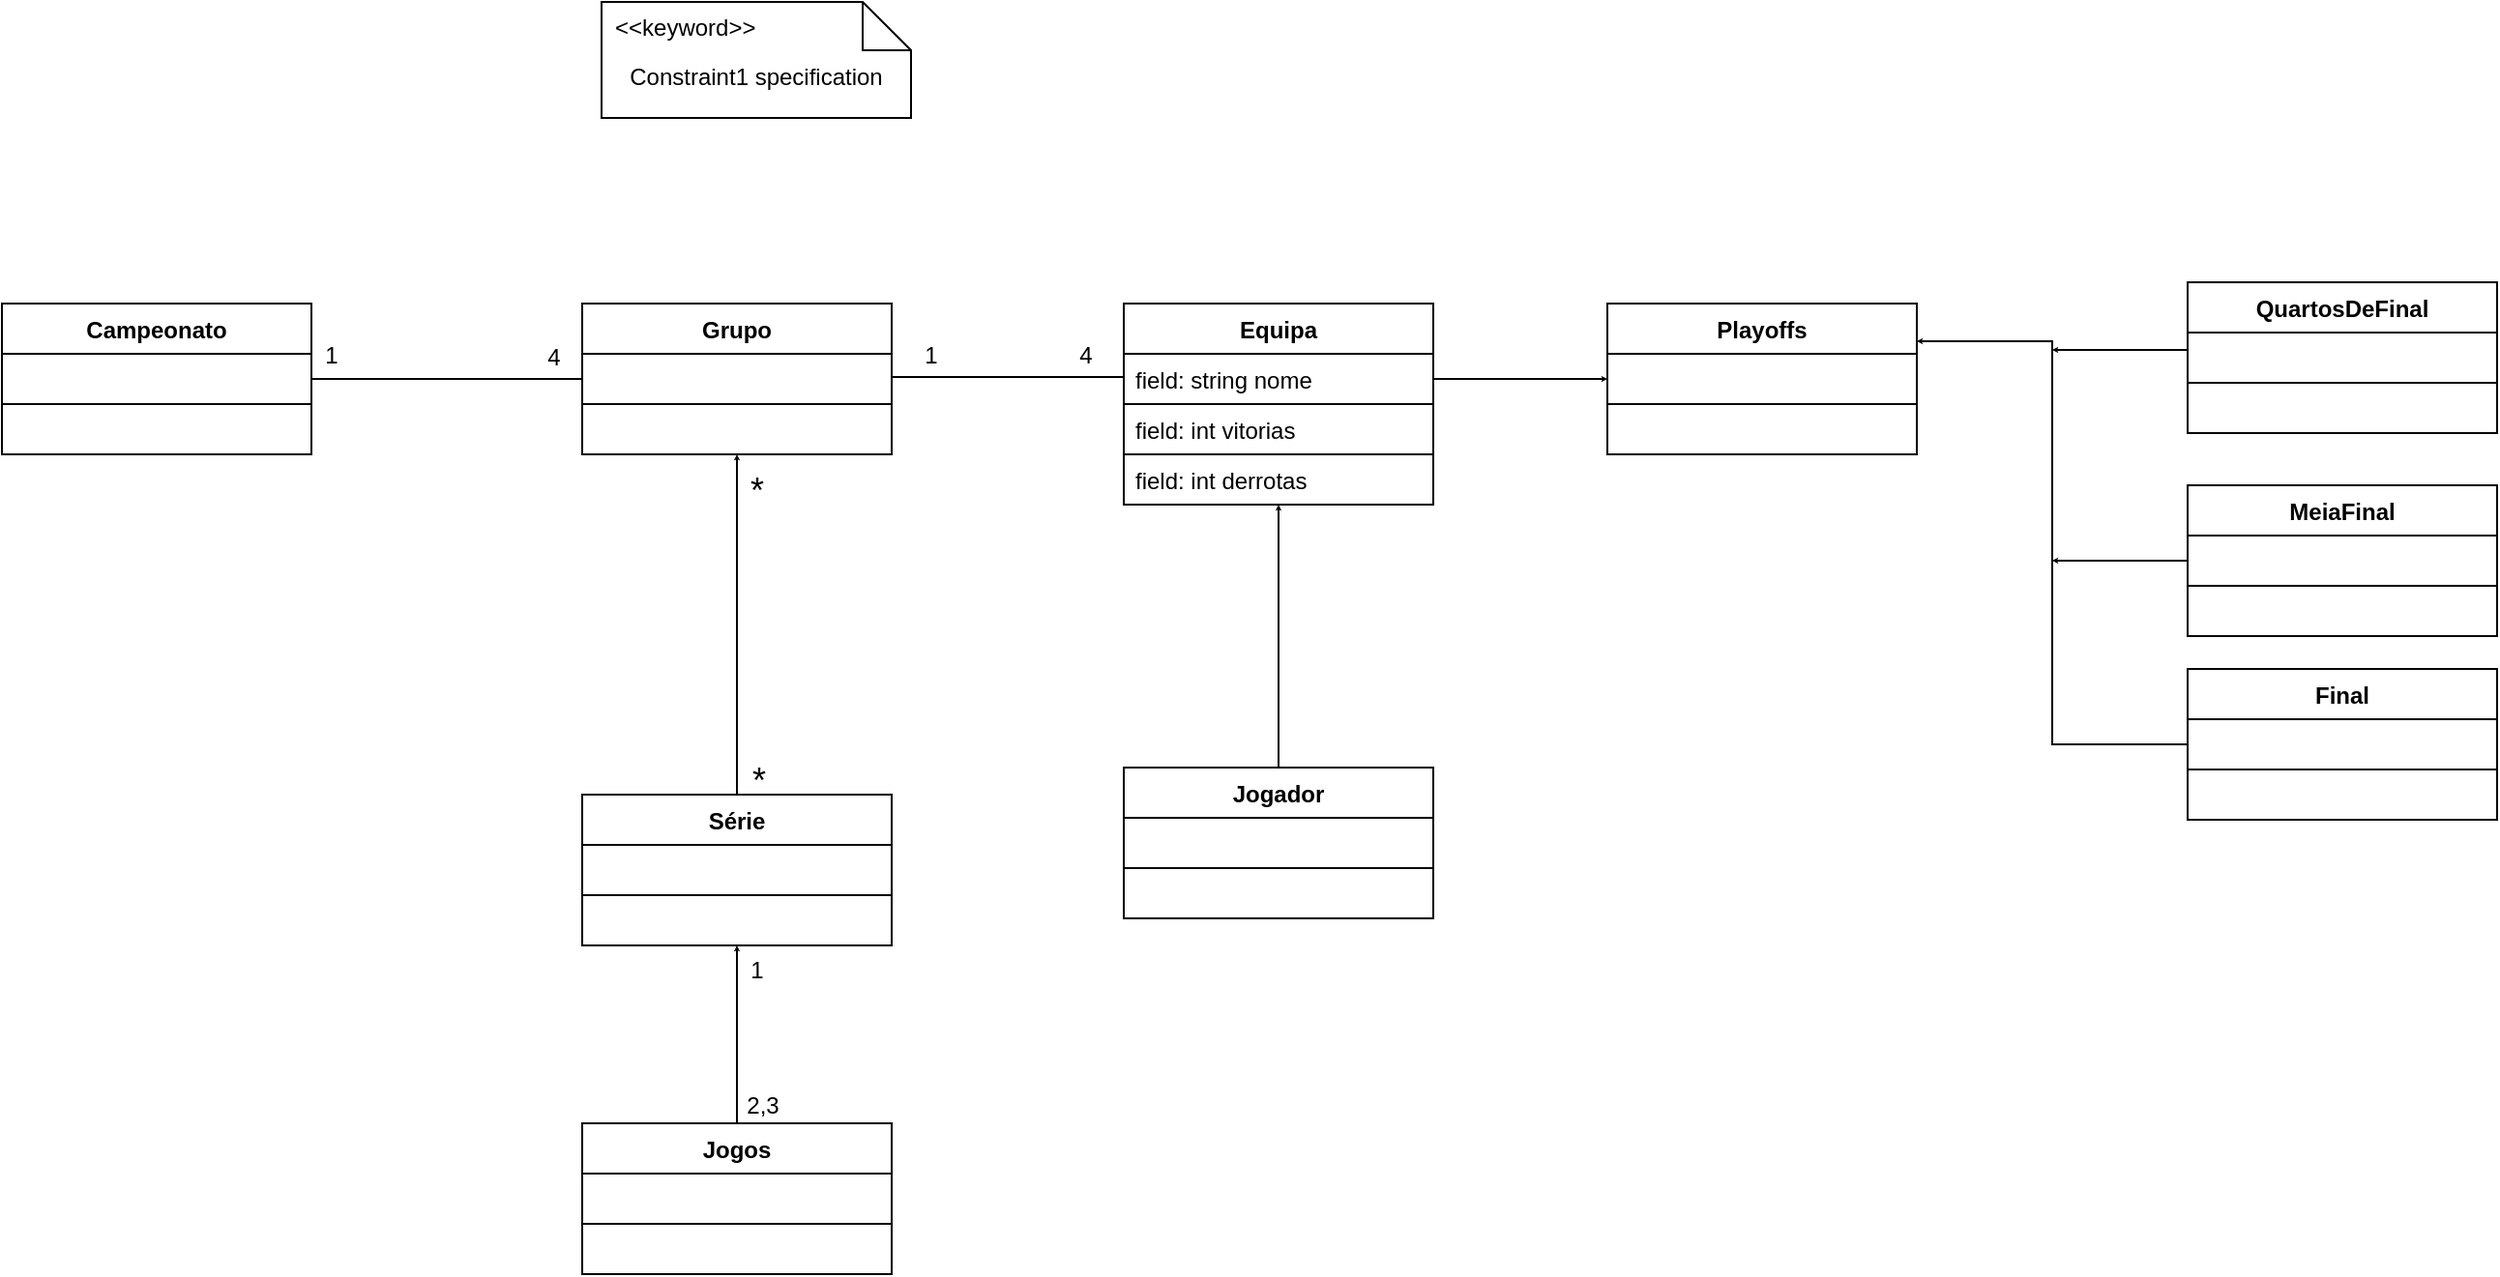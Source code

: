 <mxfile version="22.0.4" type="github">
  <diagram name="Page-1" id="e7e014a7-5840-1c2e-5031-d8a46d1fe8dd">
    <mxGraphModel dx="1360" dy="758" grid="1" gridSize="10" guides="1" tooltips="1" connect="1" arrows="1" fold="1" page="1" pageScale="1" pageWidth="1169" pageHeight="826" background="none" math="0" shadow="0">
      <root>
        <mxCell id="0" />
        <mxCell id="1" parent="0" />
        <mxCell id="9Ka-WZvEReShKsLX9K6u-49" value="Constraint1 specification" style="shape=note2;boundedLbl=1;whiteSpace=wrap;html=1;size=25;verticalAlign=top;align=center;" vertex="1" parent="1">
          <mxGeometry x="460" y="50" width="160" height="60" as="geometry" />
        </mxCell>
        <mxCell id="9Ka-WZvEReShKsLX9K6u-50" value="&lt;&lt;keyword&gt;&gt;" style="resizeWidth=1;part=1;strokeColor=none;fillColor=none;align=left;spacingLeft=5;" vertex="1" parent="9Ka-WZvEReShKsLX9K6u-49">
          <mxGeometry width="160" height="25" relative="1" as="geometry" />
        </mxCell>
        <mxCell id="9Ka-WZvEReShKsLX9K6u-52" value="&lt;div&gt;Campeonato&lt;/div&gt;&lt;div&gt;&lt;br&gt;&lt;/div&gt;" style="swimlane;fontStyle=1;align=center;verticalAlign=top;childLayout=stackLayout;horizontal=1;startSize=26;horizontalStack=0;resizeParent=1;resizeParentMax=0;resizeLast=0;collapsible=1;marginBottom=0;whiteSpace=wrap;html=1;" vertex="1" parent="1">
          <mxGeometry x="150" y="206" width="160" height="78" as="geometry" />
        </mxCell>
        <mxCell id="9Ka-WZvEReShKsLX9K6u-56" style="text;strokeColor=default;fillColor=none;align=left;verticalAlign=top;spacingLeft=4;spacingRight=4;overflow=hidden;rotatable=0;points=[[0,0.5],[1,0.5]];portConstraint=eastwest;whiteSpace=wrap;html=1;" vertex="1" parent="9Ka-WZvEReShKsLX9K6u-52">
          <mxGeometry y="26" width="160" height="26" as="geometry" />
        </mxCell>
        <mxCell id="9Ka-WZvEReShKsLX9K6u-58" style="text;strokeColor=default;fillColor=none;align=left;verticalAlign=top;spacingLeft=4;spacingRight=4;overflow=hidden;rotatable=0;points=[[0,0.5],[1,0.5]];portConstraint=eastwest;whiteSpace=wrap;html=1;" vertex="1" parent="9Ka-WZvEReShKsLX9K6u-52">
          <mxGeometry y="52" width="160" height="26" as="geometry" />
        </mxCell>
        <mxCell id="9Ka-WZvEReShKsLX9K6u-59" value="&lt;div&gt;Grupo&lt;/div&gt;" style="swimlane;fontStyle=1;align=center;verticalAlign=top;childLayout=stackLayout;horizontal=1;startSize=26;horizontalStack=0;resizeParent=1;resizeParentMax=0;resizeLast=0;collapsible=1;marginBottom=0;whiteSpace=wrap;html=1;" vertex="1" parent="1">
          <mxGeometry x="450" y="206" width="160" height="78" as="geometry" />
        </mxCell>
        <mxCell id="9Ka-WZvEReShKsLX9K6u-63" style="text;strokeColor=default;fillColor=none;align=left;verticalAlign=top;spacingLeft=4;spacingRight=4;overflow=hidden;rotatable=0;points=[[0,0.5],[1,0.5]];portConstraint=eastwest;whiteSpace=wrap;html=1;" vertex="1" parent="9Ka-WZvEReShKsLX9K6u-59">
          <mxGeometry y="26" width="160" height="26" as="geometry" />
        </mxCell>
        <mxCell id="9Ka-WZvEReShKsLX9K6u-60" style="text;strokeColor=default;fillColor=none;align=left;verticalAlign=top;spacingLeft=4;spacingRight=4;overflow=hidden;rotatable=0;points=[[0,0.5],[1,0.5]];portConstraint=eastwest;whiteSpace=wrap;html=1;" vertex="1" parent="9Ka-WZvEReShKsLX9K6u-59">
          <mxGeometry y="52" width="160" height="26" as="geometry" />
        </mxCell>
        <mxCell id="9Ka-WZvEReShKsLX9K6u-64" value="" style="line;strokeWidth=1;fillColor=none;align=left;verticalAlign=middle;spacingTop=-1;spacingLeft=3;spacingRight=3;rotatable=0;labelPosition=right;points=[];portConstraint=eastwest;strokeColor=inherit;" vertex="1" parent="1">
          <mxGeometry x="310" y="241" width="140" height="8" as="geometry" />
        </mxCell>
        <mxCell id="9Ka-WZvEReShKsLX9K6u-66" value="1" style="text;html=1;align=center;verticalAlign=middle;resizable=0;points=[];autosize=1;strokeColor=none;fillColor=none;" vertex="1" parent="1">
          <mxGeometry x="305" y="218" width="30" height="30" as="geometry" />
        </mxCell>
        <mxCell id="9Ka-WZvEReShKsLX9K6u-67" value="4" style="text;html=1;align=center;verticalAlign=middle;resizable=0;points=[];autosize=1;strokeColor=none;fillColor=none;" vertex="1" parent="1">
          <mxGeometry x="420" y="219" width="30" height="30" as="geometry" />
        </mxCell>
        <mxCell id="9Ka-WZvEReShKsLX9K6u-68" value="Equipa" style="swimlane;fontStyle=1;align=center;verticalAlign=top;childLayout=stackLayout;horizontal=1;startSize=26;horizontalStack=0;resizeParent=1;resizeParentMax=0;resizeLast=0;collapsible=1;marginBottom=0;whiteSpace=wrap;html=1;" vertex="1" parent="1">
          <mxGeometry x="730" y="206" width="160" height="104" as="geometry" />
        </mxCell>
        <mxCell id="9Ka-WZvEReShKsLX9K6u-70" value="&lt;div&gt;field: string nome&lt;/div&gt;" style="text;strokeColor=default;fillColor=none;align=left;verticalAlign=top;spacingLeft=4;spacingRight=4;overflow=hidden;rotatable=0;points=[[0,0.5],[1,0.5]];portConstraint=eastwest;whiteSpace=wrap;html=1;" vertex="1" parent="9Ka-WZvEReShKsLX9K6u-68">
          <mxGeometry y="26" width="160" height="26" as="geometry" />
        </mxCell>
        <mxCell id="9Ka-WZvEReShKsLX9K6u-69" value="field: int vitorias" style="text;strokeColor=default;fillColor=none;align=left;verticalAlign=top;spacingLeft=4;spacingRight=4;overflow=hidden;rotatable=0;points=[[0,0.5],[1,0.5]];portConstraint=eastwest;whiteSpace=wrap;html=1;" vertex="1" parent="9Ka-WZvEReShKsLX9K6u-68">
          <mxGeometry y="52" width="160" height="26" as="geometry" />
        </mxCell>
        <mxCell id="9Ka-WZvEReShKsLX9K6u-110" value="field: int derrotas" style="text;strokeColor=default;fillColor=none;align=left;verticalAlign=top;spacingLeft=4;spacingRight=4;overflow=hidden;rotatable=0;points=[[0,0.5],[1,0.5]];portConstraint=eastwest;whiteSpace=wrap;html=1;" vertex="1" parent="9Ka-WZvEReShKsLX9K6u-68">
          <mxGeometry y="78" width="160" height="26" as="geometry" />
        </mxCell>
        <mxCell id="9Ka-WZvEReShKsLX9K6u-71" value="" style="line;strokeWidth=1;fillColor=none;align=left;verticalAlign=middle;spacingTop=-1;spacingLeft=3;spacingRight=3;rotatable=0;labelPosition=right;points=[];portConstraint=eastwest;strokeColor=inherit;" vertex="1" parent="1">
          <mxGeometry x="610" y="240" width="120" height="8" as="geometry" />
        </mxCell>
        <mxCell id="9Ka-WZvEReShKsLX9K6u-75" value="&lt;div&gt;1&lt;/div&gt;" style="text;html=1;align=center;verticalAlign=middle;resizable=0;points=[];autosize=1;strokeColor=none;fillColor=none;" vertex="1" parent="1">
          <mxGeometry x="615" y="218" width="30" height="30" as="geometry" />
        </mxCell>
        <mxCell id="9Ka-WZvEReShKsLX9K6u-76" value="4" style="text;html=1;align=center;verticalAlign=middle;resizable=0;points=[];autosize=1;strokeColor=none;fillColor=none;" vertex="1" parent="1">
          <mxGeometry x="695" y="218" width="30" height="30" as="geometry" />
        </mxCell>
        <mxCell id="9Ka-WZvEReShKsLX9K6u-93" style="edgeStyle=orthogonalEdgeStyle;rounded=0;orthogonalLoop=1;jettySize=auto;html=1;entryX=0.5;entryY=1;entryDx=0;entryDy=0;endSize=0;" edge="1" parent="1" source="9Ka-WZvEReShKsLX9K6u-77" target="9Ka-WZvEReShKsLX9K6u-59">
          <mxGeometry relative="1" as="geometry" />
        </mxCell>
        <mxCell id="9Ka-WZvEReShKsLX9K6u-77" value="Série" style="swimlane;fontStyle=1;align=center;verticalAlign=top;childLayout=stackLayout;horizontal=1;startSize=26;horizontalStack=0;resizeParent=1;resizeParentMax=0;resizeLast=0;collapsible=1;marginBottom=0;whiteSpace=wrap;html=1;" vertex="1" parent="1">
          <mxGeometry x="450" y="460" width="160" height="78" as="geometry" />
        </mxCell>
        <mxCell id="9Ka-WZvEReShKsLX9K6u-78" style="text;strokeColor=default;fillColor=none;align=left;verticalAlign=top;spacingLeft=4;spacingRight=4;overflow=hidden;rotatable=0;points=[[0,0.5],[1,0.5]];portConstraint=eastwest;whiteSpace=wrap;html=1;" vertex="1" parent="9Ka-WZvEReShKsLX9K6u-77">
          <mxGeometry y="26" width="160" height="26" as="geometry" />
        </mxCell>
        <mxCell id="9Ka-WZvEReShKsLX9K6u-79" style="text;strokeColor=default;fillColor=none;align=left;verticalAlign=top;spacingLeft=4;spacingRight=4;overflow=hidden;rotatable=0;points=[[0,0.5],[1,0.5]];portConstraint=eastwest;whiteSpace=wrap;html=1;" vertex="1" parent="9Ka-WZvEReShKsLX9K6u-77">
          <mxGeometry y="52" width="160" height="26" as="geometry" />
        </mxCell>
        <mxCell id="9Ka-WZvEReShKsLX9K6u-92" value="&amp;nbsp;" style="text;whiteSpace=wrap;html=1;" vertex="1" parent="1">
          <mxGeometry x="480" y="480" width="60" height="30" as="geometry" />
        </mxCell>
        <mxCell id="9Ka-WZvEReShKsLX9K6u-94" value="&lt;font style=&quot;font-size: 18px;&quot;&gt;*&lt;/font&gt;" style="text;html=1;align=center;verticalAlign=middle;resizable=0;points=[];autosize=1;strokeColor=none;fillColor=none;" vertex="1" parent="1">
          <mxGeometry x="525" y="283" width="30" height="40" as="geometry" />
        </mxCell>
        <mxCell id="9Ka-WZvEReShKsLX9K6u-95" value="&lt;font style=&quot;font-size: 18px;&quot;&gt;*&lt;/font&gt;" style="text;html=1;align=center;verticalAlign=middle;resizable=0;points=[];autosize=1;strokeColor=none;fillColor=none;" vertex="1" parent="1">
          <mxGeometry x="526" y="433" width="30" height="40" as="geometry" />
        </mxCell>
        <mxCell id="9Ka-WZvEReShKsLX9K6u-100" value="&lt;div&gt;Jogos&lt;/div&gt;&lt;div&gt;&lt;br&gt;&lt;/div&gt;" style="swimlane;fontStyle=1;align=center;verticalAlign=top;childLayout=stackLayout;horizontal=1;startSize=26;horizontalStack=0;resizeParent=1;resizeParentMax=0;resizeLast=0;collapsible=1;marginBottom=0;whiteSpace=wrap;html=1;" vertex="1" parent="1">
          <mxGeometry x="450" y="630" width="160" height="78" as="geometry" />
        </mxCell>
        <mxCell id="9Ka-WZvEReShKsLX9K6u-101" style="text;strokeColor=default;fillColor=none;align=left;verticalAlign=top;spacingLeft=4;spacingRight=4;overflow=hidden;rotatable=0;points=[[0,0.5],[1,0.5]];portConstraint=eastwest;whiteSpace=wrap;html=1;" vertex="1" parent="9Ka-WZvEReShKsLX9K6u-100">
          <mxGeometry y="26" width="160" height="26" as="geometry" />
        </mxCell>
        <mxCell id="9Ka-WZvEReShKsLX9K6u-102" style="text;strokeColor=default;fillColor=none;align=left;verticalAlign=top;spacingLeft=4;spacingRight=4;overflow=hidden;rotatable=0;points=[[0,0.5],[1,0.5]];portConstraint=eastwest;whiteSpace=wrap;html=1;" vertex="1" parent="9Ka-WZvEReShKsLX9K6u-100">
          <mxGeometry y="52" width="160" height="26" as="geometry" />
        </mxCell>
        <mxCell id="9Ka-WZvEReShKsLX9K6u-103" style="edgeStyle=orthogonalEdgeStyle;rounded=0;orthogonalLoop=1;jettySize=auto;html=1;entryX=0.5;entryY=1;entryDx=0;entryDy=0;entryPerimeter=0;endSize=0;" edge="1" parent="1" source="9Ka-WZvEReShKsLX9K6u-100" target="9Ka-WZvEReShKsLX9K6u-79">
          <mxGeometry relative="1" as="geometry" />
        </mxCell>
        <mxCell id="9Ka-WZvEReShKsLX9K6u-104" value="1" style="text;html=1;align=center;verticalAlign=middle;resizable=0;points=[];autosize=1;strokeColor=none;fillColor=none;" vertex="1" parent="1">
          <mxGeometry x="525" y="536" width="30" height="30" as="geometry" />
        </mxCell>
        <mxCell id="9Ka-WZvEReShKsLX9K6u-105" value="2,3" style="text;html=1;align=center;verticalAlign=middle;resizable=0;points=[];autosize=1;strokeColor=none;fillColor=none;" vertex="1" parent="1">
          <mxGeometry x="523" y="606" width="40" height="30" as="geometry" />
        </mxCell>
        <mxCell id="9Ka-WZvEReShKsLX9K6u-109" style="edgeStyle=orthogonalEdgeStyle;rounded=0;orthogonalLoop=1;jettySize=auto;html=1;entryX=0.5;entryY=1;entryDx=0;entryDy=0;endSize=0;" edge="1" parent="1" source="9Ka-WZvEReShKsLX9K6u-106" target="9Ka-WZvEReShKsLX9K6u-68">
          <mxGeometry relative="1" as="geometry" />
        </mxCell>
        <mxCell id="9Ka-WZvEReShKsLX9K6u-106" value="Jogador" style="swimlane;fontStyle=1;align=center;verticalAlign=top;childLayout=stackLayout;horizontal=1;startSize=26;horizontalStack=0;resizeParent=1;resizeParentMax=0;resizeLast=0;collapsible=1;marginBottom=0;whiteSpace=wrap;html=1;" vertex="1" parent="1">
          <mxGeometry x="730" y="446" width="160" height="78" as="geometry" />
        </mxCell>
        <mxCell id="9Ka-WZvEReShKsLX9K6u-107" style="text;strokeColor=default;fillColor=none;align=left;verticalAlign=top;spacingLeft=4;spacingRight=4;overflow=hidden;rotatable=0;points=[[0,0.5],[1,0.5]];portConstraint=eastwest;whiteSpace=wrap;html=1;" vertex="1" parent="9Ka-WZvEReShKsLX9K6u-106">
          <mxGeometry y="26" width="160" height="26" as="geometry" />
        </mxCell>
        <mxCell id="9Ka-WZvEReShKsLX9K6u-108" style="text;strokeColor=default;fillColor=none;align=left;verticalAlign=top;spacingLeft=4;spacingRight=4;overflow=hidden;rotatable=0;points=[[0,0.5],[1,0.5]];portConstraint=eastwest;whiteSpace=wrap;html=1;" vertex="1" parent="9Ka-WZvEReShKsLX9K6u-106">
          <mxGeometry y="52" width="160" height="26" as="geometry" />
        </mxCell>
        <mxCell id="9Ka-WZvEReShKsLX9K6u-111" value="Playoffs" style="swimlane;fontStyle=1;align=center;verticalAlign=top;childLayout=stackLayout;horizontal=1;startSize=26;horizontalStack=0;resizeParent=1;resizeParentMax=0;resizeLast=0;collapsible=1;marginBottom=0;whiteSpace=wrap;html=1;" vertex="1" parent="1">
          <mxGeometry x="980" y="206" width="160" height="78" as="geometry" />
        </mxCell>
        <mxCell id="9Ka-WZvEReShKsLX9K6u-112" style="text;strokeColor=default;fillColor=none;align=left;verticalAlign=top;spacingLeft=4;spacingRight=4;overflow=hidden;rotatable=0;points=[[0,0.5],[1,0.5]];portConstraint=eastwest;whiteSpace=wrap;html=1;" vertex="1" parent="9Ka-WZvEReShKsLX9K6u-111">
          <mxGeometry y="26" width="160" height="26" as="geometry" />
        </mxCell>
        <mxCell id="9Ka-WZvEReShKsLX9K6u-113" style="text;strokeColor=default;fillColor=none;align=left;verticalAlign=top;spacingLeft=4;spacingRight=4;overflow=hidden;rotatable=0;points=[[0,0.5],[1,0.5]];portConstraint=eastwest;whiteSpace=wrap;html=1;" vertex="1" parent="9Ka-WZvEReShKsLX9K6u-111">
          <mxGeometry y="52" width="160" height="26" as="geometry" />
        </mxCell>
        <mxCell id="9Ka-WZvEReShKsLX9K6u-126" style="edgeStyle=orthogonalEdgeStyle;rounded=0;orthogonalLoop=1;jettySize=auto;html=1;endSize=0;" edge="1" parent="1">
          <mxGeometry relative="1" as="geometry">
            <mxPoint x="1210" y="230" as="targetPoint" />
            <mxPoint x="1280" y="230" as="sourcePoint" />
          </mxGeometry>
        </mxCell>
        <mxCell id="9Ka-WZvEReShKsLX9K6u-114" value="QuartosDeFinal" style="swimlane;fontStyle=1;align=center;verticalAlign=top;childLayout=stackLayout;horizontal=1;startSize=26;horizontalStack=0;resizeParent=1;resizeParentMax=0;resizeLast=0;collapsible=1;marginBottom=0;whiteSpace=wrap;html=1;" vertex="1" parent="1">
          <mxGeometry x="1280" y="195" width="160" height="78" as="geometry" />
        </mxCell>
        <mxCell id="9Ka-WZvEReShKsLX9K6u-115" style="text;strokeColor=default;fillColor=none;align=left;verticalAlign=top;spacingLeft=4;spacingRight=4;overflow=hidden;rotatable=0;points=[[0,0.5],[1,0.5]];portConstraint=eastwest;whiteSpace=wrap;html=1;" vertex="1" parent="9Ka-WZvEReShKsLX9K6u-114">
          <mxGeometry y="26" width="160" height="26" as="geometry" />
        </mxCell>
        <mxCell id="9Ka-WZvEReShKsLX9K6u-116" style="text;strokeColor=default;fillColor=none;align=left;verticalAlign=top;spacingLeft=4;spacingRight=4;overflow=hidden;rotatable=0;points=[[0,0.5],[1,0.5]];portConstraint=eastwest;whiteSpace=wrap;html=1;" vertex="1" parent="9Ka-WZvEReShKsLX9K6u-114">
          <mxGeometry y="52" width="160" height="26" as="geometry" />
        </mxCell>
        <mxCell id="9Ka-WZvEReShKsLX9K6u-117" value="MeiaFinal" style="swimlane;fontStyle=1;align=center;verticalAlign=top;childLayout=stackLayout;horizontal=1;startSize=26;horizontalStack=0;resizeParent=1;resizeParentMax=0;resizeLast=0;collapsible=1;marginBottom=0;whiteSpace=wrap;html=1;" vertex="1" parent="1">
          <mxGeometry x="1280" y="300" width="160" height="78" as="geometry" />
        </mxCell>
        <mxCell id="9Ka-WZvEReShKsLX9K6u-124" style="edgeStyle=orthogonalEdgeStyle;rounded=0;orthogonalLoop=1;jettySize=auto;html=1;endSize=0;" edge="1" parent="9Ka-WZvEReShKsLX9K6u-117" source="9Ka-WZvEReShKsLX9K6u-118">
          <mxGeometry relative="1" as="geometry">
            <mxPoint x="-70" y="39" as="targetPoint" />
          </mxGeometry>
        </mxCell>
        <mxCell id="9Ka-WZvEReShKsLX9K6u-118" style="text;strokeColor=default;fillColor=none;align=left;verticalAlign=top;spacingLeft=4;spacingRight=4;overflow=hidden;rotatable=0;points=[[0,0.5],[1,0.5]];portConstraint=eastwest;whiteSpace=wrap;html=1;" vertex="1" parent="9Ka-WZvEReShKsLX9K6u-117">
          <mxGeometry y="26" width="160" height="26" as="geometry" />
        </mxCell>
        <mxCell id="9Ka-WZvEReShKsLX9K6u-119" style="text;strokeColor=default;fillColor=none;align=left;verticalAlign=top;spacingLeft=4;spacingRight=4;overflow=hidden;rotatable=0;points=[[0,0.5],[1,0.5]];portConstraint=eastwest;whiteSpace=wrap;html=1;" vertex="1" parent="9Ka-WZvEReShKsLX9K6u-117">
          <mxGeometry y="52" width="160" height="26" as="geometry" />
        </mxCell>
        <mxCell id="9Ka-WZvEReShKsLX9K6u-120" value="Final" style="swimlane;fontStyle=1;align=center;verticalAlign=top;childLayout=stackLayout;horizontal=1;startSize=26;horizontalStack=0;resizeParent=1;resizeParentMax=0;resizeLast=0;collapsible=1;marginBottom=0;whiteSpace=wrap;html=1;" vertex="1" parent="1">
          <mxGeometry x="1280" y="395" width="160" height="78" as="geometry" />
        </mxCell>
        <mxCell id="9Ka-WZvEReShKsLX9K6u-121" style="text;strokeColor=default;fillColor=none;align=left;verticalAlign=top;spacingLeft=4;spacingRight=4;overflow=hidden;rotatable=0;points=[[0,0.5],[1,0.5]];portConstraint=eastwest;whiteSpace=wrap;html=1;" vertex="1" parent="9Ka-WZvEReShKsLX9K6u-120">
          <mxGeometry y="26" width="160" height="26" as="geometry" />
        </mxCell>
        <mxCell id="9Ka-WZvEReShKsLX9K6u-122" style="text;strokeColor=default;fillColor=none;align=left;verticalAlign=top;spacingLeft=4;spacingRight=4;overflow=hidden;rotatable=0;points=[[0,0.5],[1,0.5]];portConstraint=eastwest;whiteSpace=wrap;html=1;" vertex="1" parent="9Ka-WZvEReShKsLX9K6u-120">
          <mxGeometry y="52" width="160" height="26" as="geometry" />
        </mxCell>
        <mxCell id="9Ka-WZvEReShKsLX9K6u-123" style="edgeStyle=orthogonalEdgeStyle;rounded=0;orthogonalLoop=1;jettySize=auto;html=1;entryX=1;entryY=0.25;entryDx=0;entryDy=0;endSize=0;" edge="1" parent="1" source="9Ka-WZvEReShKsLX9K6u-121" target="9Ka-WZvEReShKsLX9K6u-111">
          <mxGeometry relative="1" as="geometry" />
        </mxCell>
        <mxCell id="9Ka-WZvEReShKsLX9K6u-133" style="edgeStyle=orthogonalEdgeStyle;rounded=0;orthogonalLoop=1;jettySize=auto;html=1;entryX=0;entryY=0.5;entryDx=0;entryDy=0;endSize=0;" edge="1" parent="1" source="9Ka-WZvEReShKsLX9K6u-70" target="9Ka-WZvEReShKsLX9K6u-112">
          <mxGeometry relative="1" as="geometry" />
        </mxCell>
      </root>
    </mxGraphModel>
  </diagram>
</mxfile>
